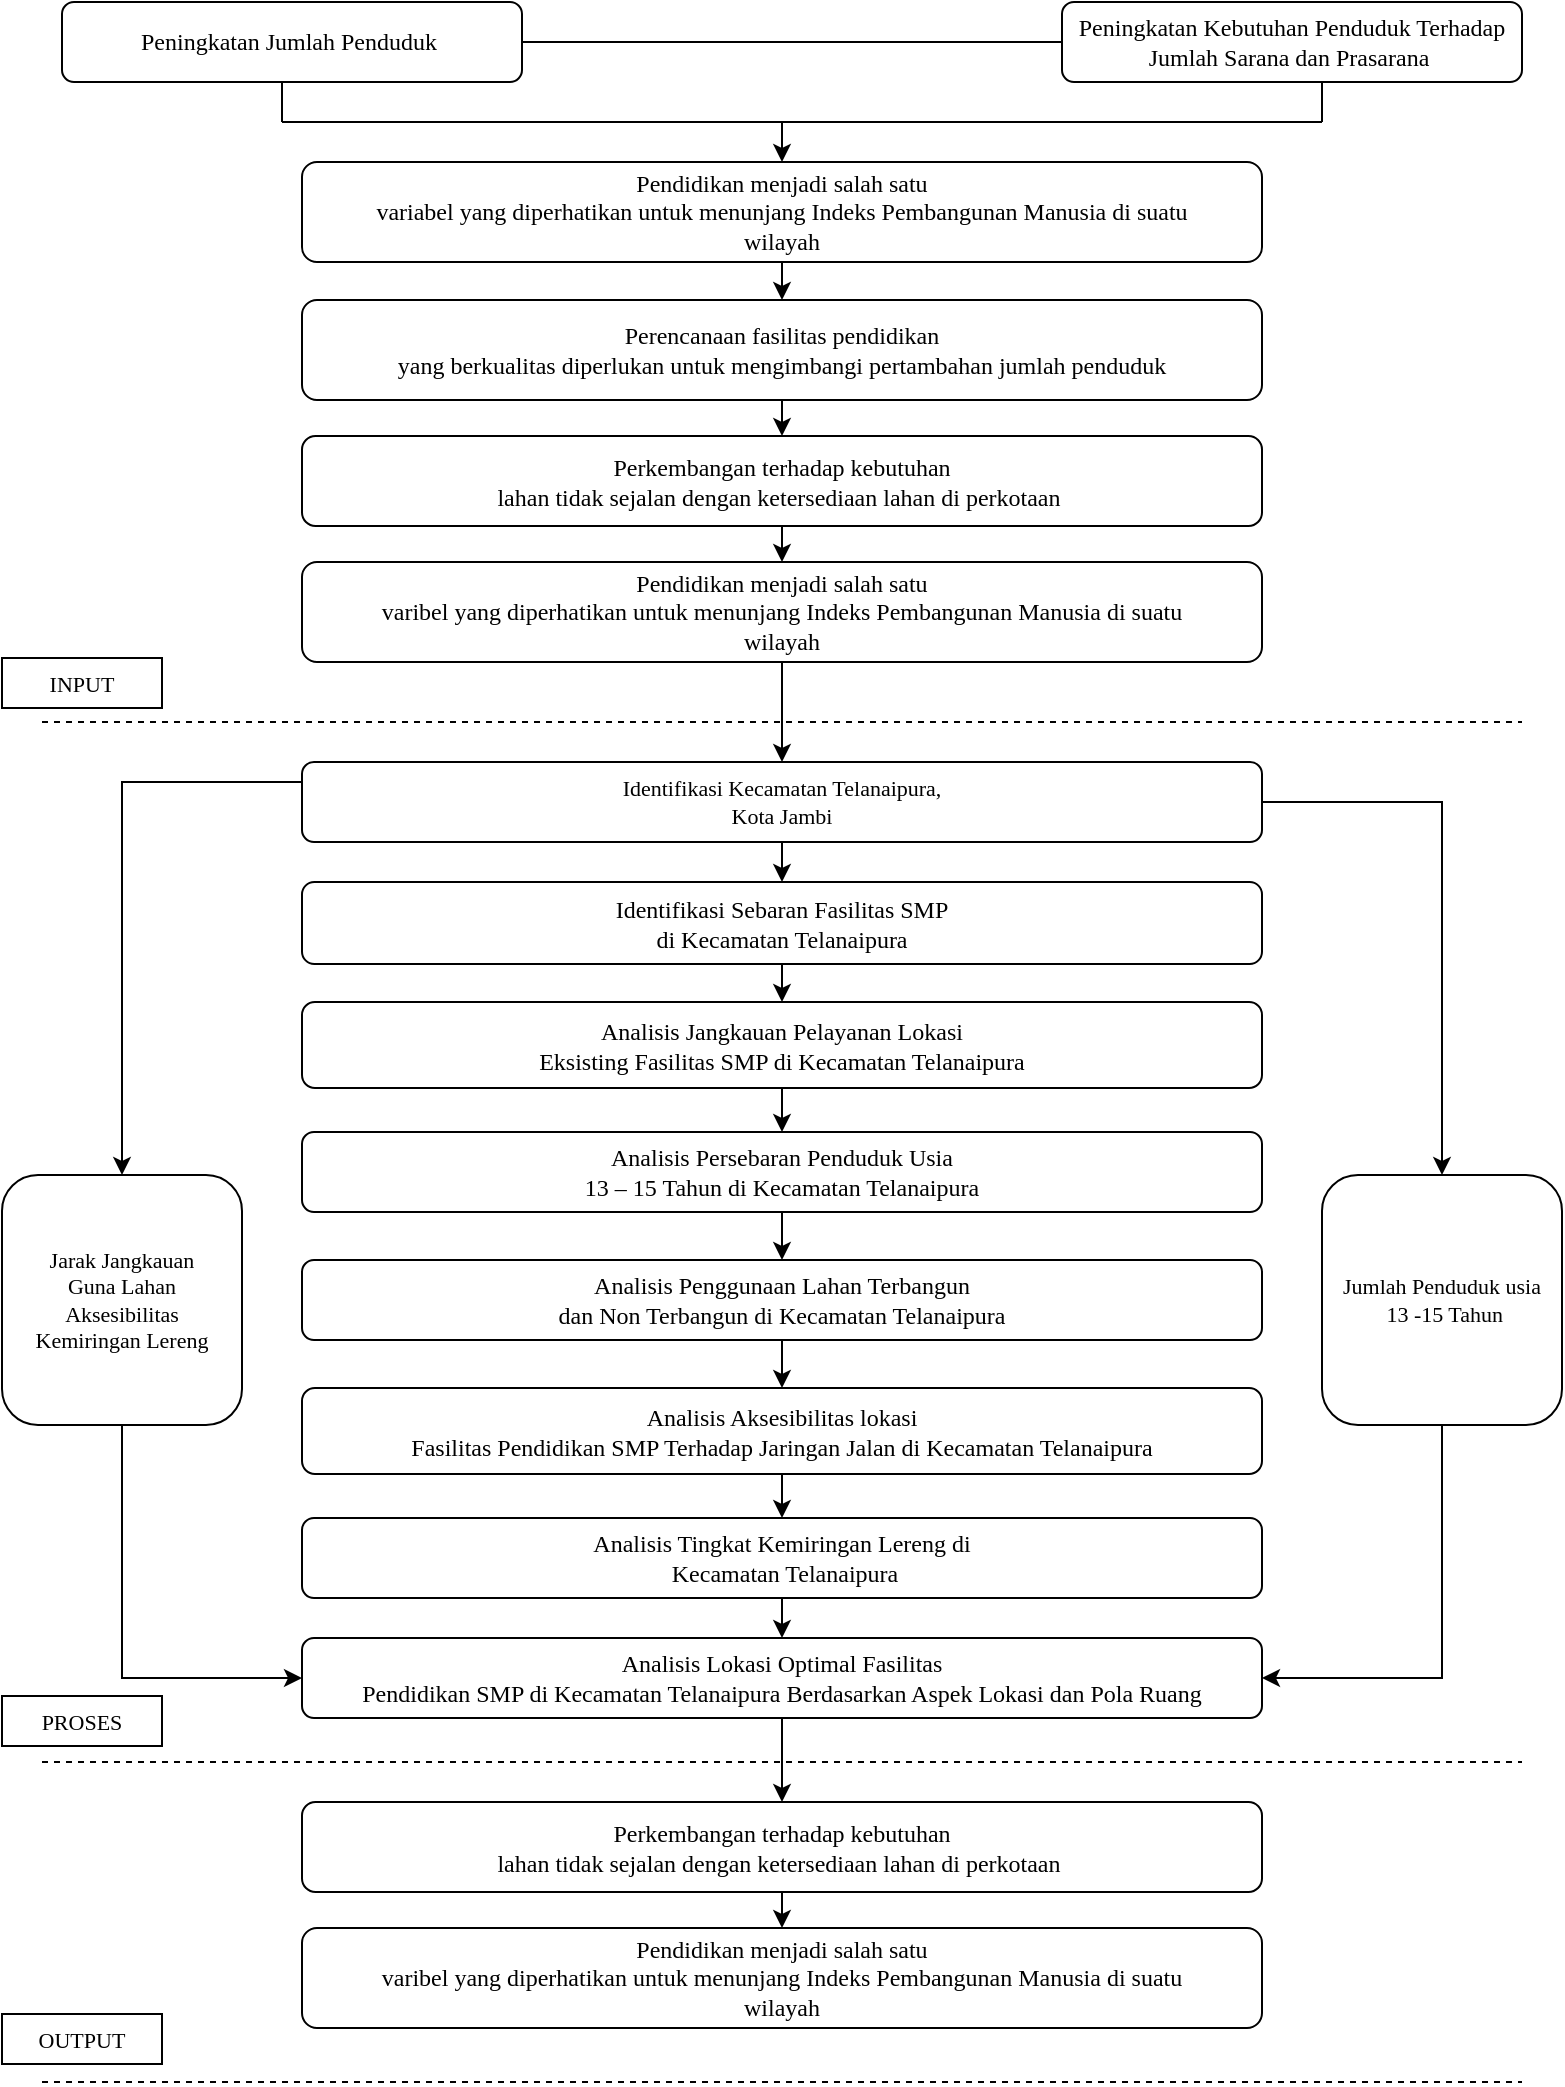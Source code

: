 <mxfile version="15.6.8" type="github">
  <diagram id="g4yLuIIXwHRqd-pbuTML" name="Page-1">
    <mxGraphModel dx="1088" dy="624" grid="1" gridSize="10" guides="1" tooltips="1" connect="1" arrows="1" fold="1" page="1" pageScale="1" pageWidth="827" pageHeight="1169" math="0" shadow="0">
      <root>
        <mxCell id="0" />
        <mxCell id="1" parent="0" />
        <mxCell id="qz288L0XRjUJQItRbKDq-2" value="&lt;font face=&quot;Times New Roman&quot;&gt;Peningkatan Jumlah Penduduk&amp;nbsp;&lt;/font&gt;" style="rounded=1;whiteSpace=wrap;html=1;" vertex="1" parent="1">
          <mxGeometry x="50" y="20" width="230" height="40" as="geometry" />
        </mxCell>
        <mxCell id="qz288L0XRjUJQItRbKDq-36" style="edgeStyle=orthogonalEdgeStyle;rounded=0;orthogonalLoop=1;jettySize=auto;html=1;exitX=0.5;exitY=1;exitDx=0;exitDy=0;entryX=0.5;entryY=0;entryDx=0;entryDy=0;fontFamily=Times New Roman;fontSize=11;" edge="1" parent="1" source="qz288L0XRjUJQItRbKDq-3" target="qz288L0XRjUJQItRbKDq-18">
          <mxGeometry relative="1" as="geometry" />
        </mxCell>
        <mxCell id="qz288L0XRjUJQItRbKDq-3" value="&lt;p class=&quot;MsoNormal&quot; align=&quot;center&quot;&gt;&lt;span style=&quot;font-family: &amp;#34;times new roman&amp;#34; , serif&quot;&gt;Pendidikan menjadi salah satu&lt;br&gt;variabel yang diperhatikan untuk menunjang Indeks Pembangunan Manusia di suatu&lt;br&gt;wilayah&lt;/span&gt;&lt;/p&gt;" style="rounded=1;whiteSpace=wrap;html=1;" vertex="1" parent="1">
          <mxGeometry x="170" y="100" width="480" height="50" as="geometry" />
        </mxCell>
        <mxCell id="qz288L0XRjUJQItRbKDq-4" value="&lt;font face=&quot;Times New Roman&quot;&gt;Peningkatan Kebutuhan Penduduk Terhadap Jumlah Sarana dan Prasarana&amp;nbsp;&lt;/font&gt;" style="rounded=1;whiteSpace=wrap;html=1;" vertex="1" parent="1">
          <mxGeometry x="550" y="20" width="230" height="40" as="geometry" />
        </mxCell>
        <mxCell id="qz288L0XRjUJQItRbKDq-10" value="" style="endArrow=none;html=1;rounded=0;exitX=1;exitY=0.5;exitDx=0;exitDy=0;entryX=0;entryY=0.5;entryDx=0;entryDy=0;" edge="1" parent="1" source="qz288L0XRjUJQItRbKDq-2" target="qz288L0XRjUJQItRbKDq-4">
          <mxGeometry width="50" height="50" relative="1" as="geometry">
            <mxPoint x="450" y="370" as="sourcePoint" />
            <mxPoint x="500" y="320" as="targetPoint" />
          </mxGeometry>
        </mxCell>
        <mxCell id="qz288L0XRjUJQItRbKDq-12" value="" style="endArrow=none;html=1;rounded=0;" edge="1" parent="1">
          <mxGeometry width="50" height="50" relative="1" as="geometry">
            <mxPoint x="160" y="80" as="sourcePoint" />
            <mxPoint x="680" y="80" as="targetPoint" />
            <Array as="points">
              <mxPoint x="420" y="80" />
            </Array>
          </mxGeometry>
        </mxCell>
        <mxCell id="qz288L0XRjUJQItRbKDq-14" value="" style="endArrow=none;html=1;rounded=0;" edge="1" parent="1">
          <mxGeometry width="50" height="50" relative="1" as="geometry">
            <mxPoint x="680" y="60" as="sourcePoint" />
            <mxPoint x="680" y="80" as="targetPoint" />
          </mxGeometry>
        </mxCell>
        <mxCell id="qz288L0XRjUJQItRbKDq-15" value="" style="endArrow=none;html=1;rounded=0;" edge="1" parent="1">
          <mxGeometry width="50" height="50" relative="1" as="geometry">
            <mxPoint x="160" y="80" as="sourcePoint" />
            <mxPoint x="160" y="60" as="targetPoint" />
          </mxGeometry>
        </mxCell>
        <mxCell id="qz288L0XRjUJQItRbKDq-38" style="edgeStyle=orthogonalEdgeStyle;rounded=0;orthogonalLoop=1;jettySize=auto;html=1;exitX=0.5;exitY=1;exitDx=0;exitDy=0;entryX=0.5;entryY=0;entryDx=0;entryDy=0;fontFamily=Times New Roman;fontSize=11;" edge="1" parent="1" source="qz288L0XRjUJQItRbKDq-17" target="qz288L0XRjUJQItRbKDq-19">
          <mxGeometry relative="1" as="geometry" />
        </mxCell>
        <mxCell id="qz288L0XRjUJQItRbKDq-17" value="&lt;p class=&quot;MsoNormal&quot; align=&quot;center&quot;&gt;&lt;span style=&quot;font-family: &amp;#34;times new roman&amp;#34; , serif&quot;&gt;Perkembangan terhadap kebutuhan&lt;br/&gt;lahan tidak sejalan dengan ketersediaan lahan di perkotaan&amp;nbsp;&lt;/span&gt;&lt;/p&gt;" style="rounded=1;whiteSpace=wrap;html=1;" vertex="1" parent="1">
          <mxGeometry x="170" y="237" width="480" height="45" as="geometry" />
        </mxCell>
        <mxCell id="qz288L0XRjUJQItRbKDq-37" style="edgeStyle=orthogonalEdgeStyle;rounded=0;orthogonalLoop=1;jettySize=auto;html=1;exitX=0.5;exitY=1;exitDx=0;exitDy=0;entryX=0.5;entryY=0;entryDx=0;entryDy=0;fontFamily=Times New Roman;fontSize=11;" edge="1" parent="1" source="qz288L0XRjUJQItRbKDq-18" target="qz288L0XRjUJQItRbKDq-17">
          <mxGeometry relative="1" as="geometry" />
        </mxCell>
        <mxCell id="qz288L0XRjUJQItRbKDq-18" value="&lt;p class=&quot;MsoNormal&quot; align=&quot;center&quot;&gt;&lt;span style=&quot;font-family: &amp;#34;times new roman&amp;#34; , serif&quot;&gt;Perencanaan fasilitas pendidikan&lt;br/&gt;yang berkualitas diperlukan untuk mengimbangi pertambahan jumlah penduduk&lt;/span&gt;&lt;/p&gt;" style="rounded=1;whiteSpace=wrap;html=1;" vertex="1" parent="1">
          <mxGeometry x="170" y="169" width="480" height="50" as="geometry" />
        </mxCell>
        <mxCell id="qz288L0XRjUJQItRbKDq-39" style="edgeStyle=orthogonalEdgeStyle;rounded=0;orthogonalLoop=1;jettySize=auto;html=1;exitX=0.5;exitY=1;exitDx=0;exitDy=0;entryX=0.5;entryY=0;entryDx=0;entryDy=0;fontFamily=Times New Roman;fontSize=11;" edge="1" parent="1" source="qz288L0XRjUJQItRbKDq-19" target="qz288L0XRjUJQItRbKDq-20">
          <mxGeometry relative="1" as="geometry" />
        </mxCell>
        <mxCell id="qz288L0XRjUJQItRbKDq-19" value="&lt;p class=&quot;MsoNormal&quot; align=&quot;center&quot;&gt;&lt;span style=&quot;font-family: &amp;#34;times new roman&amp;#34; , serif&quot;&gt;Pendidikan menjadi salah satu&lt;br/&gt;varibel yang diperhatikan untuk menunjang Indeks Pembangunan Manusia di suatu&lt;br/&gt;wilayah&lt;/span&gt;&lt;/p&gt;" style="rounded=1;whiteSpace=wrap;html=1;" vertex="1" parent="1">
          <mxGeometry x="170" y="300" width="480" height="50" as="geometry" />
        </mxCell>
        <mxCell id="qz288L0XRjUJQItRbKDq-40" style="edgeStyle=orthogonalEdgeStyle;rounded=0;orthogonalLoop=1;jettySize=auto;html=1;exitX=0.5;exitY=1;exitDx=0;exitDy=0;entryX=0.5;entryY=0;entryDx=0;entryDy=0;fontFamily=Times New Roman;fontSize=11;" edge="1" parent="1" source="qz288L0XRjUJQItRbKDq-20" target="qz288L0XRjUJQItRbKDq-22">
          <mxGeometry relative="1" as="geometry" />
        </mxCell>
        <mxCell id="qz288L0XRjUJQItRbKDq-52" style="edgeStyle=orthogonalEdgeStyle;rounded=0;orthogonalLoop=1;jettySize=auto;html=1;exitX=1;exitY=0.5;exitDx=0;exitDy=0;fontFamily=Times New Roman;fontSize=11;" edge="1" parent="1" source="qz288L0XRjUJQItRbKDq-20" target="qz288L0XRjUJQItRbKDq-51">
          <mxGeometry relative="1" as="geometry" />
        </mxCell>
        <mxCell id="qz288L0XRjUJQItRbKDq-53" style="edgeStyle=orthogonalEdgeStyle;rounded=0;orthogonalLoop=1;jettySize=auto;html=1;exitX=0;exitY=0.25;exitDx=0;exitDy=0;entryX=0.5;entryY=0;entryDx=0;entryDy=0;fontFamily=Times New Roman;fontSize=11;" edge="1" parent="1" source="qz288L0XRjUJQItRbKDq-20" target="qz288L0XRjUJQItRbKDq-50">
          <mxGeometry relative="1" as="geometry" />
        </mxCell>
        <mxCell id="qz288L0XRjUJQItRbKDq-20" value="&lt;p class=&quot;MsoNormal&quot; style=&quot;font-size: 11px&quot;&gt;&lt;span style=&quot;font-family: &amp;#34;times new roman&amp;#34; , serif&quot;&gt;Identifikasi Kecamatan Telanaipura,&lt;br&gt;Kota Jambi&lt;/span&gt;&lt;/p&gt;" style="rounded=1;whiteSpace=wrap;html=1;align=center;perimeterSpacing=0;" vertex="1" parent="1">
          <mxGeometry x="170" y="400" width="480" height="40" as="geometry" />
        </mxCell>
        <mxCell id="qz288L0XRjUJQItRbKDq-42" style="edgeStyle=orthogonalEdgeStyle;rounded=0;orthogonalLoop=1;jettySize=auto;html=1;exitX=0.5;exitY=1;exitDx=0;exitDy=0;entryX=0.5;entryY=0;entryDx=0;entryDy=0;fontFamily=Times New Roman;fontSize=11;" edge="1" parent="1" source="qz288L0XRjUJQItRbKDq-21" target="qz288L0XRjUJQItRbKDq-23">
          <mxGeometry relative="1" as="geometry" />
        </mxCell>
        <mxCell id="qz288L0XRjUJQItRbKDq-21" value="&lt;p class=&quot;MsoNormal&quot; align=&quot;center&quot;&gt;&lt;span style=&quot;font-family: &amp;#34;times new roman&amp;#34; , serif&quot;&gt;Analisis Jangkauan Pelayanan Lokasi&lt;br/&gt;Eksisting Fasilitas SMP di Kecamatan Telanaipura&lt;/span&gt;&lt;/p&gt;" style="rounded=1;whiteSpace=wrap;html=1;" vertex="1" parent="1">
          <mxGeometry x="170" y="520" width="480" height="43" as="geometry" />
        </mxCell>
        <mxCell id="qz288L0XRjUJQItRbKDq-41" style="edgeStyle=orthogonalEdgeStyle;rounded=0;orthogonalLoop=1;jettySize=auto;html=1;exitX=0.5;exitY=1;exitDx=0;exitDy=0;entryX=0.5;entryY=0;entryDx=0;entryDy=0;fontFamily=Times New Roman;fontSize=11;" edge="1" parent="1" source="qz288L0XRjUJQItRbKDq-22" target="qz288L0XRjUJQItRbKDq-21">
          <mxGeometry relative="1" as="geometry" />
        </mxCell>
        <mxCell id="qz288L0XRjUJQItRbKDq-22" value="&lt;p class=&quot;MsoNormal&quot; align=&quot;center&quot;&gt;&lt;span style=&quot;font-family: &amp;#34;times new roman&amp;#34; , serif&quot;&gt;Identifikasi Sebaran Fasilitas SMP&lt;br/&gt;di Kecamatan Telanaipura&lt;/span&gt;&lt;/p&gt;" style="rounded=1;whiteSpace=wrap;html=1;" vertex="1" parent="1">
          <mxGeometry x="170" y="460" width="480" height="41" as="geometry" />
        </mxCell>
        <mxCell id="qz288L0XRjUJQItRbKDq-43" style="edgeStyle=orthogonalEdgeStyle;rounded=0;orthogonalLoop=1;jettySize=auto;html=1;exitX=0.5;exitY=1;exitDx=0;exitDy=0;entryX=0.5;entryY=0;entryDx=0;entryDy=0;fontFamily=Times New Roman;fontSize=11;" edge="1" parent="1" source="qz288L0XRjUJQItRbKDq-23" target="qz288L0XRjUJQItRbKDq-24">
          <mxGeometry relative="1" as="geometry" />
        </mxCell>
        <mxCell id="qz288L0XRjUJQItRbKDq-23" value="&lt;p class=&quot;MsoNormal&quot; align=&quot;center&quot;&gt;&lt;span style=&quot;font-family: &amp;#34;times new roman&amp;#34; , serif&quot;&gt;Analisis Persebaran Penduduk Usia&lt;br/&gt;13 – 15 Tahun di Kecamatan Telanaipura&lt;/span&gt;&lt;/p&gt;" style="rounded=1;whiteSpace=wrap;html=1;" vertex="1" parent="1">
          <mxGeometry x="170" y="585" width="480" height="40" as="geometry" />
        </mxCell>
        <mxCell id="qz288L0XRjUJQItRbKDq-44" style="edgeStyle=orthogonalEdgeStyle;rounded=0;orthogonalLoop=1;jettySize=auto;html=1;exitX=0.5;exitY=1;exitDx=0;exitDy=0;entryX=0.5;entryY=0;entryDx=0;entryDy=0;fontFamily=Times New Roman;fontSize=11;" edge="1" parent="1" source="qz288L0XRjUJQItRbKDq-24" target="qz288L0XRjUJQItRbKDq-28">
          <mxGeometry relative="1" as="geometry" />
        </mxCell>
        <mxCell id="qz288L0XRjUJQItRbKDq-24" value="&lt;p class=&quot;MsoNormal&quot; align=&quot;center&quot;&gt;&lt;span style=&quot;font-family: &amp;#34;times new roman&amp;#34; , serif&quot;&gt;Analisis Penggunaan Lahan Terbangun&lt;br/&gt;dan Non Terbangun di Kecamatan Telanaipura&lt;/span&gt;&lt;/p&gt;" style="rounded=1;whiteSpace=wrap;html=1;" vertex="1" parent="1">
          <mxGeometry x="170" y="649" width="480" height="40" as="geometry" />
        </mxCell>
        <mxCell id="qz288L0XRjUJQItRbKDq-45" style="edgeStyle=orthogonalEdgeStyle;rounded=0;orthogonalLoop=1;jettySize=auto;html=1;exitX=0.5;exitY=1;exitDx=0;exitDy=0;entryX=0.5;entryY=0;entryDx=0;entryDy=0;fontFamily=Times New Roman;fontSize=11;" edge="1" parent="1" source="qz288L0XRjUJQItRbKDq-28" target="qz288L0XRjUJQItRbKDq-29">
          <mxGeometry relative="1" as="geometry" />
        </mxCell>
        <mxCell id="qz288L0XRjUJQItRbKDq-28" value="&lt;p class=&quot;MsoNormal&quot; align=&quot;center&quot;&gt;&lt;span style=&quot;font-family: &amp;#34;times new roman&amp;#34; , serif&quot;&gt;Analisis Aksesibilitas lokasi&lt;br/&gt;Fasilitas Pendidikan SMP Terhadap Jaringan Jalan di Kecamatan Telanaipura&lt;/span&gt;&lt;/p&gt;" style="rounded=1;whiteSpace=wrap;html=1;" vertex="1" parent="1">
          <mxGeometry x="170" y="713" width="480" height="43" as="geometry" />
        </mxCell>
        <mxCell id="qz288L0XRjUJQItRbKDq-46" style="edgeStyle=orthogonalEdgeStyle;rounded=0;orthogonalLoop=1;jettySize=auto;html=1;exitX=0.5;exitY=1;exitDx=0;exitDy=0;entryX=0.5;entryY=0;entryDx=0;entryDy=0;fontFamily=Times New Roman;fontSize=11;" edge="1" parent="1" source="qz288L0XRjUJQItRbKDq-29" target="qz288L0XRjUJQItRbKDq-30">
          <mxGeometry relative="1" as="geometry" />
        </mxCell>
        <mxCell id="qz288L0XRjUJQItRbKDq-29" value="&lt;p class=&quot;MsoNormal&quot; align=&quot;center&quot;&gt;&lt;span style=&quot;font-family: &amp;#34;times new roman&amp;#34; , serif&quot;&gt;Analisis Tingkat Kemiringan Lereng di&lt;br&gt;&amp;nbsp;Kecamatan Telanaipura&lt;/span&gt;&lt;/p&gt;" style="rounded=1;whiteSpace=wrap;html=1;" vertex="1" parent="1">
          <mxGeometry x="170" y="778" width="480" height="40" as="geometry" />
        </mxCell>
        <mxCell id="qz288L0XRjUJQItRbKDq-48" style="edgeStyle=orthogonalEdgeStyle;rounded=0;orthogonalLoop=1;jettySize=auto;html=1;exitX=0.5;exitY=1;exitDx=0;exitDy=0;entryX=0.5;entryY=0;entryDx=0;entryDy=0;fontFamily=Times New Roman;fontSize=11;" edge="1" parent="1" source="qz288L0XRjUJQItRbKDq-30" target="qz288L0XRjUJQItRbKDq-33">
          <mxGeometry relative="1" as="geometry" />
        </mxCell>
        <mxCell id="qz288L0XRjUJQItRbKDq-30" value="&lt;p class=&quot;MsoNormal&quot; align=&quot;center&quot;&gt;&lt;span style=&quot;font-family: &amp;#34;times new roman&amp;#34; , serif&quot;&gt;Analisis Lokasi Optimal Fasilitas&lt;br/&gt;Pendidikan SMP di Kecamatan Telanaipura Berdasarkan Aspek Lokasi dan Pola Ruang&lt;/span&gt;&lt;/p&gt;" style="rounded=1;whiteSpace=wrap;html=1;" vertex="1" parent="1">
          <mxGeometry x="170" y="838" width="480" height="40" as="geometry" />
        </mxCell>
        <mxCell id="qz288L0XRjUJQItRbKDq-49" style="edgeStyle=orthogonalEdgeStyle;rounded=0;orthogonalLoop=1;jettySize=auto;html=1;exitX=0.5;exitY=1;exitDx=0;exitDy=0;entryX=0.5;entryY=0;entryDx=0;entryDy=0;fontFamily=Times New Roman;fontSize=11;" edge="1" parent="1" source="qz288L0XRjUJQItRbKDq-33" target="qz288L0XRjUJQItRbKDq-34">
          <mxGeometry relative="1" as="geometry" />
        </mxCell>
        <mxCell id="qz288L0XRjUJQItRbKDq-33" value="&lt;p class=&quot;MsoNormal&quot; align=&quot;center&quot;&gt;&lt;span style=&quot;font-family: &amp;#34;times new roman&amp;#34; , serif&quot;&gt;Perkembangan terhadap kebutuhan&lt;br/&gt;lahan tidak sejalan dengan ketersediaan lahan di perkotaan&amp;nbsp;&lt;/span&gt;&lt;/p&gt;" style="rounded=1;whiteSpace=wrap;html=1;" vertex="1" parent="1">
          <mxGeometry x="170" y="920" width="480" height="45" as="geometry" />
        </mxCell>
        <mxCell id="qz288L0XRjUJQItRbKDq-34" value="&lt;p class=&quot;MsoNormal&quot; align=&quot;center&quot;&gt;&lt;span style=&quot;font-family: &amp;#34;times new roman&amp;#34; , serif&quot;&gt;Pendidikan menjadi salah satu&lt;br/&gt;varibel yang diperhatikan untuk menunjang Indeks Pembangunan Manusia di suatu&lt;br/&gt;wilayah&lt;/span&gt;&lt;/p&gt;" style="rounded=1;whiteSpace=wrap;html=1;" vertex="1" parent="1">
          <mxGeometry x="170" y="983" width="480" height="50" as="geometry" />
        </mxCell>
        <mxCell id="qz288L0XRjUJQItRbKDq-35" value="" style="endArrow=classic;html=1;rounded=0;fontFamily=Times New Roman;fontSize=11;" edge="1" parent="1" target="qz288L0XRjUJQItRbKDq-3">
          <mxGeometry width="50" height="50" relative="1" as="geometry">
            <mxPoint x="410" y="80" as="sourcePoint" />
            <mxPoint x="500" y="240" as="targetPoint" />
          </mxGeometry>
        </mxCell>
        <mxCell id="qz288L0XRjUJQItRbKDq-54" style="edgeStyle=orthogonalEdgeStyle;rounded=0;orthogonalLoop=1;jettySize=auto;html=1;exitX=0.5;exitY=1;exitDx=0;exitDy=0;entryX=0;entryY=0.5;entryDx=0;entryDy=0;fontFamily=Times New Roman;fontSize=11;" edge="1" parent="1" source="qz288L0XRjUJQItRbKDq-50" target="qz288L0XRjUJQItRbKDq-30">
          <mxGeometry relative="1" as="geometry" />
        </mxCell>
        <mxCell id="qz288L0XRjUJQItRbKDq-50" value="Jarak Jangkauan&lt;br&gt;Guna Lahan&lt;br&gt;Aksesibilitas&lt;br&gt;Kemiringan Lereng" style="rounded=1;whiteSpace=wrap;html=1;fontFamily=Times New Roman;fontSize=11;align=center;" vertex="1" parent="1">
          <mxGeometry x="20" y="606.5" width="120" height="125" as="geometry" />
        </mxCell>
        <mxCell id="qz288L0XRjUJQItRbKDq-55" style="edgeStyle=orthogonalEdgeStyle;rounded=0;orthogonalLoop=1;jettySize=auto;html=1;exitX=0.5;exitY=1;exitDx=0;exitDy=0;entryX=1;entryY=0.5;entryDx=0;entryDy=0;fontFamily=Times New Roman;fontSize=11;" edge="1" parent="1" source="qz288L0XRjUJQItRbKDq-51" target="qz288L0XRjUJQItRbKDq-30">
          <mxGeometry relative="1" as="geometry" />
        </mxCell>
        <mxCell id="qz288L0XRjUJQItRbKDq-51" value="Jumlah Penduduk usia&lt;br&gt;&amp;nbsp;13 -15 Tahun" style="rounded=1;whiteSpace=wrap;html=1;fontFamily=Times New Roman;fontSize=11;align=center;" vertex="1" parent="1">
          <mxGeometry x="680" y="606.5" width="120" height="125" as="geometry" />
        </mxCell>
        <mxCell id="qz288L0XRjUJQItRbKDq-56" value="" style="endArrow=none;dashed=1;html=1;rounded=0;fontFamily=Times New Roman;fontSize=11;" edge="1" parent="1">
          <mxGeometry width="50" height="50" relative="1" as="geometry">
            <mxPoint x="40" y="380" as="sourcePoint" />
            <mxPoint x="780" y="380" as="targetPoint" />
          </mxGeometry>
        </mxCell>
        <mxCell id="qz288L0XRjUJQItRbKDq-57" value="INPUT" style="rounded=0;whiteSpace=wrap;html=1;fontFamily=Times New Roman;fontSize=11;align=center;" vertex="1" parent="1">
          <mxGeometry x="20" y="348" width="80" height="25" as="geometry" />
        </mxCell>
        <mxCell id="qz288L0XRjUJQItRbKDq-58" value="" style="endArrow=none;dashed=1;html=1;rounded=0;fontFamily=Times New Roman;fontSize=11;" edge="1" parent="1">
          <mxGeometry width="50" height="50" relative="1" as="geometry">
            <mxPoint x="40" y="900" as="sourcePoint" />
            <mxPoint x="780" y="900" as="targetPoint" />
          </mxGeometry>
        </mxCell>
        <mxCell id="qz288L0XRjUJQItRbKDq-59" value="PROSES" style="rounded=0;whiteSpace=wrap;html=1;fontFamily=Times New Roman;fontSize=11;align=center;" vertex="1" parent="1">
          <mxGeometry x="20" y="867" width="80" height="25" as="geometry" />
        </mxCell>
        <mxCell id="qz288L0XRjUJQItRbKDq-60" value="" style="endArrow=none;dashed=1;html=1;rounded=0;fontFamily=Times New Roman;fontSize=11;" edge="1" parent="1">
          <mxGeometry width="50" height="50" relative="1" as="geometry">
            <mxPoint x="40" y="1060" as="sourcePoint" />
            <mxPoint x="780" y="1060" as="targetPoint" />
          </mxGeometry>
        </mxCell>
        <mxCell id="qz288L0XRjUJQItRbKDq-61" value="OUTPUT" style="rounded=0;whiteSpace=wrap;html=1;fontFamily=Times New Roman;fontSize=11;align=center;" vertex="1" parent="1">
          <mxGeometry x="20" y="1026" width="80" height="25" as="geometry" />
        </mxCell>
      </root>
    </mxGraphModel>
  </diagram>
</mxfile>
